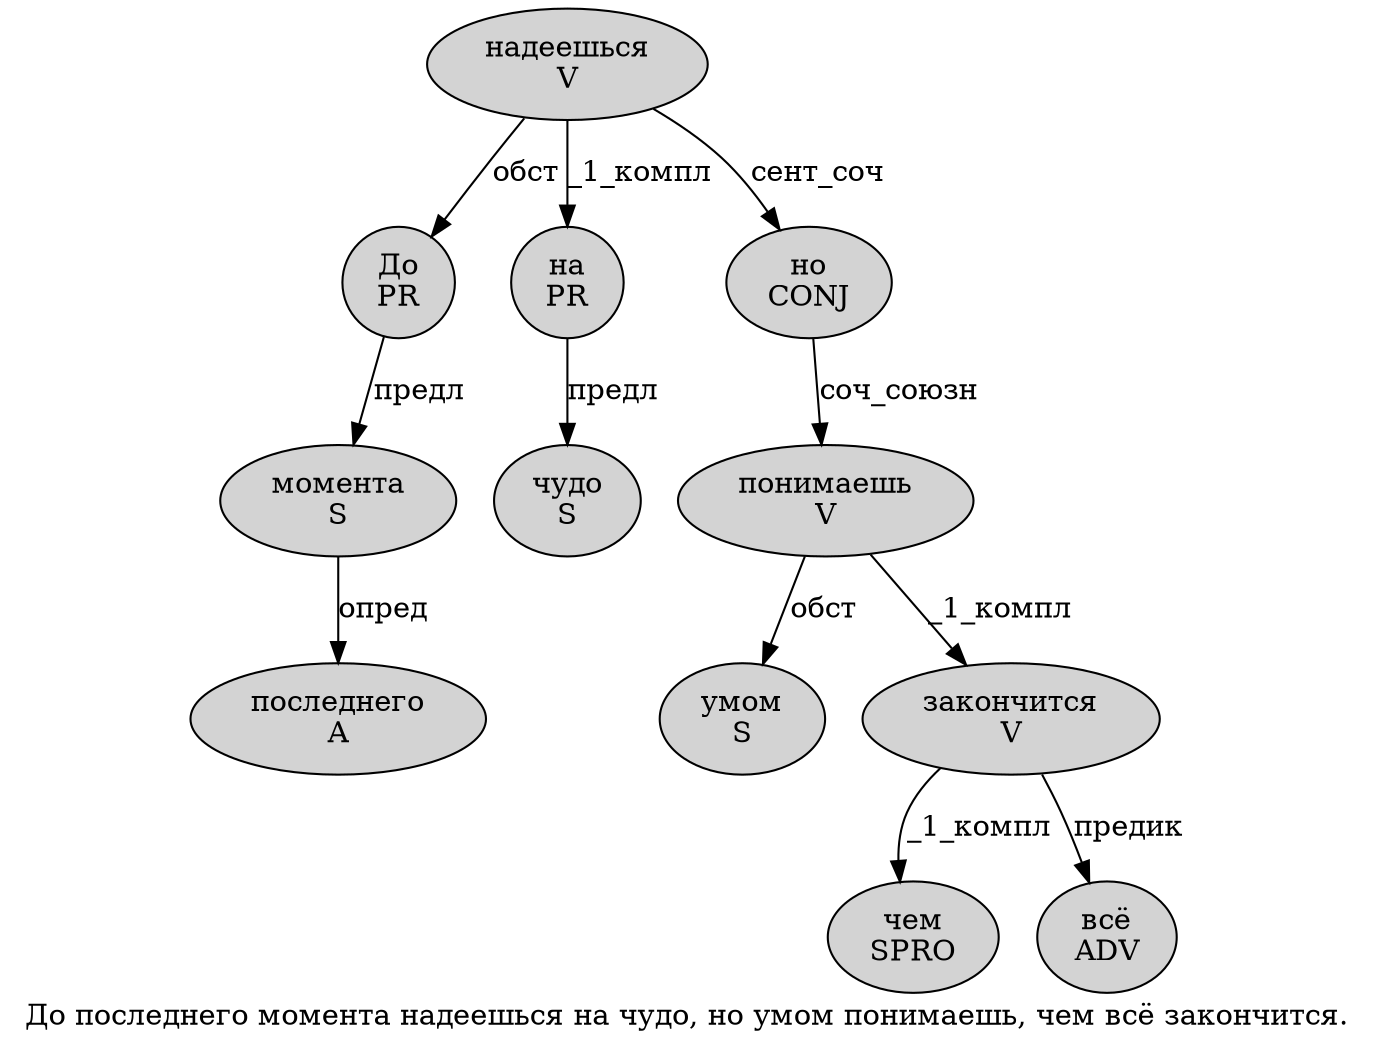 digraph SENTENCE_1433 {
	graph [label="До последнего момента надеешься на чудо, но умом понимаешь, чем всё закончится."]
	node [style=filled]
		0 [label="До
PR" color="" fillcolor=lightgray penwidth=1 shape=ellipse]
		1 [label="последнего
A" color="" fillcolor=lightgray penwidth=1 shape=ellipse]
		2 [label="момента
S" color="" fillcolor=lightgray penwidth=1 shape=ellipse]
		3 [label="надеешься
V" color="" fillcolor=lightgray penwidth=1 shape=ellipse]
		4 [label="на
PR" color="" fillcolor=lightgray penwidth=1 shape=ellipse]
		5 [label="чудо
S" color="" fillcolor=lightgray penwidth=1 shape=ellipse]
		7 [label="но
CONJ" color="" fillcolor=lightgray penwidth=1 shape=ellipse]
		8 [label="умом
S" color="" fillcolor=lightgray penwidth=1 shape=ellipse]
		9 [label="понимаешь
V" color="" fillcolor=lightgray penwidth=1 shape=ellipse]
		11 [label="чем
SPRO" color="" fillcolor=lightgray penwidth=1 shape=ellipse]
		12 [label="всё
ADV" color="" fillcolor=lightgray penwidth=1 shape=ellipse]
		13 [label="закончится
V" color="" fillcolor=lightgray penwidth=1 shape=ellipse]
			3 -> 0 [label="обст"]
			3 -> 4 [label="_1_компл"]
			3 -> 7 [label="сент_соч"]
			13 -> 11 [label="_1_компл"]
			13 -> 12 [label="предик"]
			7 -> 9 [label="соч_союзн"]
			4 -> 5 [label="предл"]
			2 -> 1 [label="опред"]
			0 -> 2 [label="предл"]
			9 -> 8 [label="обст"]
			9 -> 13 [label="_1_компл"]
}
